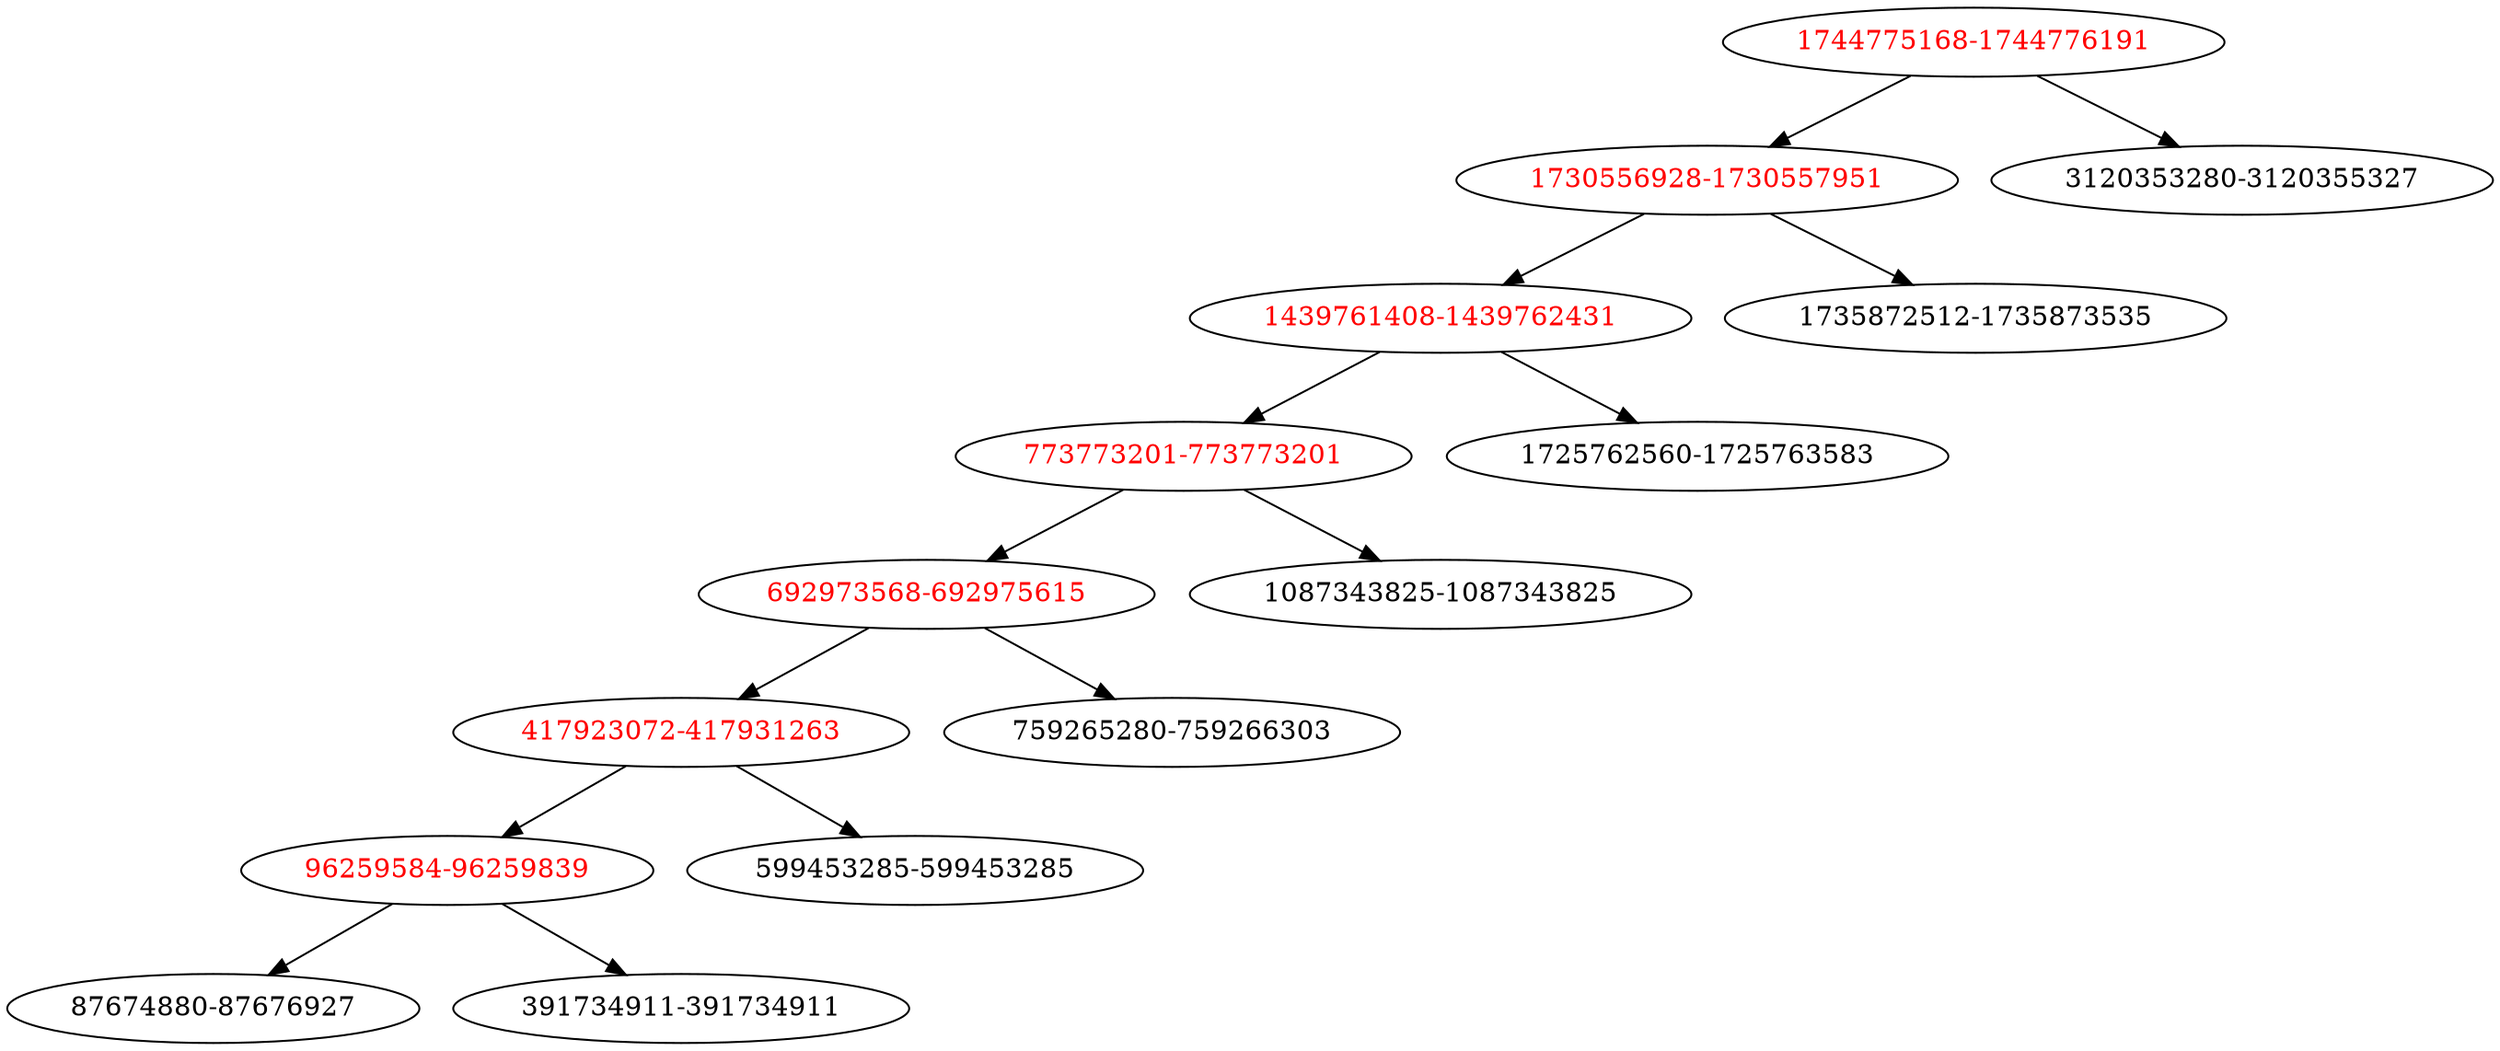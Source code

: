 digraph "" {
	graph [bb="0,0,1112.3,540"];
	node [fontcolor=black,
		label="\N"
	];
	"1744775168-1744776191"	 [fontcolor=red,
		height=0.5,
		pos="881.51,522",
		width=3.0784];
	"1730556928-1730557951"	 [fontcolor=red,
		height=0.5,
		pos="761.51,450",
		width=3.0784];
	"1744775168-1744776191" -> "1730556928-1730557951" [key=links,
	pos="e,790.7,467.52 852.46,504.57 836.51,495 816.54,483.02 799.38,472.73"];
"3120353280-3120355327" [height=0.5,
	pos="1001.5,450",
	width=3.0784];
"1744775168-1744776191" -> "3120353280-3120355327" [key=links,
pos="e,972.31,467.52 910.56,504.57 926.5,495 946.47,483.02 963.63,472.73"];
"1439761408-1439762431" [fontcolor=red,
height=0.5,
pos="641.51,378",
width=3.0784];
"1730556928-1730557951" -> "1439761408-1439762431" [key=links,
pos="e,670.7,395.52 732.46,432.57 716.51,423 696.54,411.02 679.38,400.73"];
"1735872512-1735873535" [height=0.5,
pos="881.51,378",
width=3.0784];
"1730556928-1730557951" -> "1735872512-1735873535" [key=links,
pos="e,852.31,395.52 790.56,432.57 806.5,423 826.47,411.02 843.63,400.73"];
"773773201-773773201" [fontcolor=red,
height=0.5,
pos="526.51,306",
width=2.8101];
"1439761408-1439762431" -> "773773201-773773201" [key=links,
pos="e,554.49,323.52 613.67,360.57 598.53,351.09 579.6,339.24 563.26,329.01"];
"1725762560-1725763583" [height=0.5,
pos="756.51,306",
width=3.0784];
"1439761408-1439762431" -> "1725762560-1725763583" [key=links,
pos="e,728.53,323.52 669.35,360.57 684.49,351.09 703.41,339.24 719.75,329.01"];
"692973568-692975615" [fontcolor=red,
height=0.5,
pos="411.51,234",
width=2.8101];
"773773201-773773201" -> "692973568-692975615" [key=links,
pos="e,439.49,251.52 498.67,288.57 483.53,279.09 464.6,267.24 448.26,257.01"];
"1087343825-1087343825" [height=0.5,
pos="641.51,234",
width=3.0784];
"773773201-773773201" -> "1087343825-1087343825" [key=links,
pos="e,613.53,251.52 554.35,288.57 569.49,279.09 588.41,267.24 604.75,257.01"];
"417923072-417931263" [fontcolor=red,
height=0.5,
pos="301.51,162",
width=2.8101];
"692973568-692975615" -> "417923072-417931263" [key=links,
pos="e,328.27,179.52 384.88,216.57 370.39,207.09 352.29,195.24 336.66,185.01"];
"759265280-759266303" [height=0.5,
pos="521.51,162",
width=2.8101];
"692973568-692975615" -> "759265280-759266303" [key=links,
pos="e,494.74,179.52 438.13,216.57 452.62,207.09 470.72,195.24 486.35,185.01"];
"96259584-96259839" [fontcolor=red,
height=0.5,
pos="196.51,90",
width=2.5419];
"417923072-417931263" -> "96259584-96259839" [key=links,
pos="e,222.05,107.52 276.09,144.57 262.39,135.18 245.3,123.46 230.48,113.3"];
"599453285-599453285" [height=0.5,
pos="407.51,90",
width=2.8101];
"417923072-417931263" -> "599453285-599453285" [key=links,
pos="e,381.72,107.52 327.17,144.57 341,135.18 358.24,123.46 373.21,113.3"];
"87674880-87676927" [height=0.5,
pos="91.507,18",
width=2.5419];
"96259584-96259839" -> "87674880-87676927" [key=links,
pos="e,117.05,35.518 171.09,72.571 157.39,63.177 140.3,51.461 125.48,41.295"];
"391734911-391734911" [height=0.5,
pos="302.51,18",
width=2.8101];
"96259584-96259839" -> "391734911-391734911" [key=links,
pos="e,276.72,35.518 222.17,72.571 236,63.177 253.24,51.461 268.21,41.295"];
}
